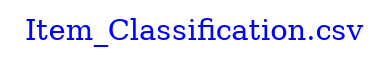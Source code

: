 digraph n0 {
fontcolor="blue"
remincross="true"
label="Item_Classification.csv"
subgraph cluster {
label="model"
}
}
